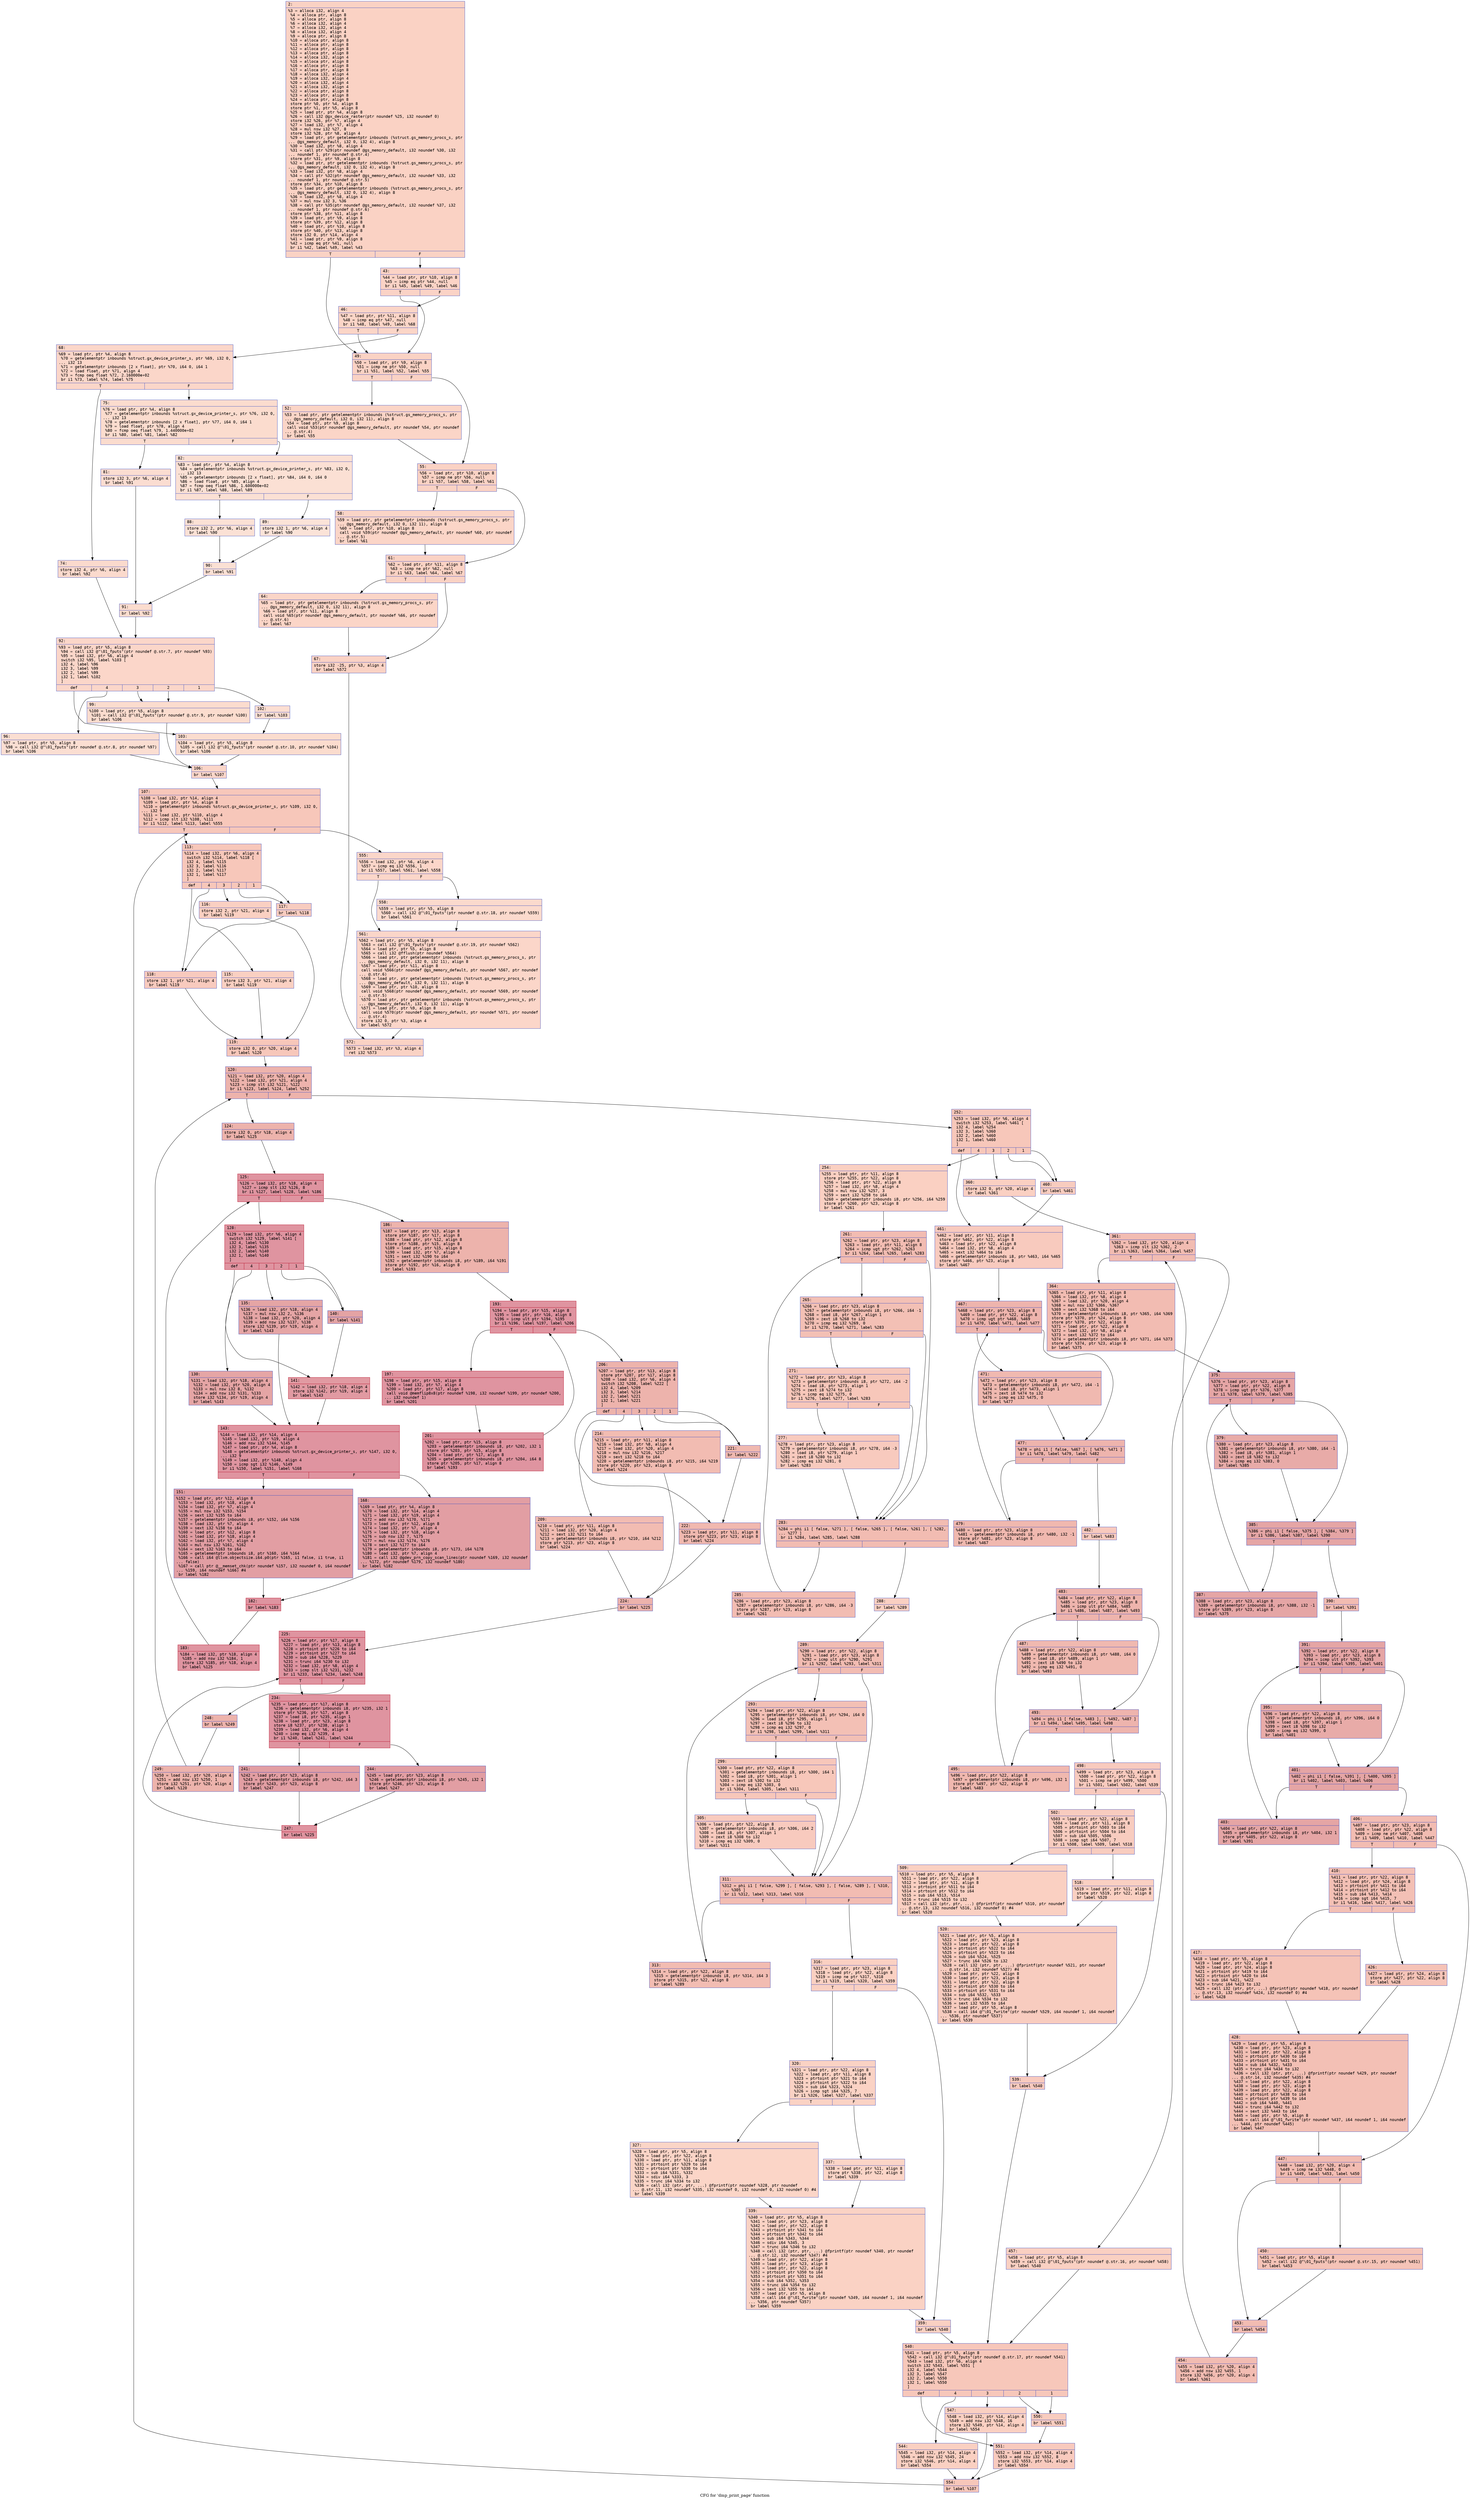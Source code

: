 digraph "CFG for 'dmp_print_page' function" {
	label="CFG for 'dmp_print_page' function";

	Node0x600001c5a080 [shape=record,color="#3d50c3ff", style=filled, fillcolor="#f4987a70" fontname="Courier",label="{2:\l|  %3 = alloca i32, align 4\l  %4 = alloca ptr, align 8\l  %5 = alloca ptr, align 8\l  %6 = alloca i32, align 4\l  %7 = alloca i32, align 4\l  %8 = alloca i32, align 4\l  %9 = alloca ptr, align 8\l  %10 = alloca ptr, align 8\l  %11 = alloca ptr, align 8\l  %12 = alloca ptr, align 8\l  %13 = alloca ptr, align 8\l  %14 = alloca i32, align 4\l  %15 = alloca ptr, align 8\l  %16 = alloca ptr, align 8\l  %17 = alloca ptr, align 8\l  %18 = alloca i32, align 4\l  %19 = alloca i32, align 4\l  %20 = alloca i32, align 4\l  %21 = alloca i32, align 4\l  %22 = alloca ptr, align 8\l  %23 = alloca ptr, align 8\l  %24 = alloca ptr, align 8\l  store ptr %0, ptr %4, align 8\l  store ptr %1, ptr %5, align 8\l  %25 = load ptr, ptr %4, align 8\l  %26 = call i32 @gx_device_raster(ptr noundef %25, i32 noundef 0)\l  store i32 %26, ptr %7, align 4\l  %27 = load i32, ptr %7, align 4\l  %28 = mul nsw i32 %27, 8\l  store i32 %28, ptr %8, align 4\l  %29 = load ptr, ptr getelementptr inbounds (%struct.gs_memory_procs_s, ptr\l... @gs_memory_default, i32 0, i32 4), align 8\l  %30 = load i32, ptr %8, align 4\l  %31 = call ptr %29(ptr noundef @gs_memory_default, i32 noundef %30, i32\l... noundef 1, ptr noundef @.str.4)\l  store ptr %31, ptr %9, align 8\l  %32 = load ptr, ptr getelementptr inbounds (%struct.gs_memory_procs_s, ptr\l... @gs_memory_default, i32 0, i32 4), align 8\l  %33 = load i32, ptr %8, align 4\l  %34 = call ptr %32(ptr noundef @gs_memory_default, i32 noundef %33, i32\l... noundef 1, ptr noundef @.str.5)\l  store ptr %34, ptr %10, align 8\l  %35 = load ptr, ptr getelementptr inbounds (%struct.gs_memory_procs_s, ptr\l... @gs_memory_default, i32 0, i32 4), align 8\l  %36 = load i32, ptr %8, align 4\l  %37 = mul nsw i32 3, %36\l  %38 = call ptr %35(ptr noundef @gs_memory_default, i32 noundef %37, i32\l... noundef 1, ptr noundef @.str.6)\l  store ptr %38, ptr %11, align 8\l  %39 = load ptr, ptr %9, align 8\l  store ptr %39, ptr %12, align 8\l  %40 = load ptr, ptr %10, align 8\l  store ptr %40, ptr %13, align 8\l  store i32 0, ptr %14, align 4\l  %41 = load ptr, ptr %9, align 8\l  %42 = icmp eq ptr %41, null\l  br i1 %42, label %49, label %43\l|{<s0>T|<s1>F}}"];
	Node0x600001c5a080:s0 -> Node0x600001c5a170[tooltip="2 -> 49\nProbability 37.50%" ];
	Node0x600001c5a080:s1 -> Node0x600001c5a0d0[tooltip="2 -> 43\nProbability 62.50%" ];
	Node0x600001c5a0d0 [shape=record,color="#3d50c3ff", style=filled, fillcolor="#f59c7d70" fontname="Courier",label="{43:\l|  %44 = load ptr, ptr %10, align 8\l  %45 = icmp eq ptr %44, null\l  br i1 %45, label %49, label %46\l|{<s0>T|<s1>F}}"];
	Node0x600001c5a0d0:s0 -> Node0x600001c5a170[tooltip="43 -> 49\nProbability 37.50%" ];
	Node0x600001c5a0d0:s1 -> Node0x600001c5a120[tooltip="43 -> 46\nProbability 62.50%" ];
	Node0x600001c5a120 [shape=record,color="#3d50c3ff", style=filled, fillcolor="#f5a08170" fontname="Courier",label="{46:\l|  %47 = load ptr, ptr %11, align 8\l  %48 = icmp eq ptr %47, null\l  br i1 %48, label %49, label %68\l|{<s0>T|<s1>F}}"];
	Node0x600001c5a120:s0 -> Node0x600001c5a170[tooltip="46 -> 49\nProbability 37.50%" ];
	Node0x600001c5a120:s1 -> Node0x600001c5a3a0[tooltip="46 -> 68\nProbability 62.50%" ];
	Node0x600001c5a170 [shape=record,color="#3d50c3ff", style=filled, fillcolor="#f4987a70" fontname="Courier",label="{49:\l|  %50 = load ptr, ptr %9, align 8\l  %51 = icmp ne ptr %50, null\l  br i1 %51, label %52, label %55\l|{<s0>T|<s1>F}}"];
	Node0x600001c5a170:s0 -> Node0x600001c5a1c0[tooltip="49 -> 52\nProbability 62.50%" ];
	Node0x600001c5a170:s1 -> Node0x600001c5a210[tooltip="49 -> 55\nProbability 37.50%" ];
	Node0x600001c5a1c0 [shape=record,color="#3d50c3ff", style=filled, fillcolor="#f5a08170" fontname="Courier",label="{52:\l|  %53 = load ptr, ptr getelementptr inbounds (%struct.gs_memory_procs_s, ptr\l... @gs_memory_default, i32 0, i32 11), align 8\l  %54 = load ptr, ptr %9, align 8\l  call void %53(ptr noundef @gs_memory_default, ptr noundef %54, ptr noundef\l... @.str.4)\l  br label %55\l}"];
	Node0x600001c5a1c0 -> Node0x600001c5a210[tooltip="52 -> 55\nProbability 100.00%" ];
	Node0x600001c5a210 [shape=record,color="#3d50c3ff", style=filled, fillcolor="#f4987a70" fontname="Courier",label="{55:\l|  %56 = load ptr, ptr %10, align 8\l  %57 = icmp ne ptr %56, null\l  br i1 %57, label %58, label %61\l|{<s0>T|<s1>F}}"];
	Node0x600001c5a210:s0 -> Node0x600001c5a260[tooltip="55 -> 58\nProbability 62.50%" ];
	Node0x600001c5a210:s1 -> Node0x600001c5a2b0[tooltip="55 -> 61\nProbability 37.50%" ];
	Node0x600001c5a260 [shape=record,color="#3d50c3ff", style=filled, fillcolor="#f5a08170" fontname="Courier",label="{58:\l|  %59 = load ptr, ptr getelementptr inbounds (%struct.gs_memory_procs_s, ptr\l... @gs_memory_default, i32 0, i32 11), align 8\l  %60 = load ptr, ptr %10, align 8\l  call void %59(ptr noundef @gs_memory_default, ptr noundef %60, ptr noundef\l... @.str.5)\l  br label %61\l}"];
	Node0x600001c5a260 -> Node0x600001c5a2b0[tooltip="58 -> 61\nProbability 100.00%" ];
	Node0x600001c5a2b0 [shape=record,color="#3d50c3ff", style=filled, fillcolor="#f4987a70" fontname="Courier",label="{61:\l|  %62 = load ptr, ptr %11, align 8\l  %63 = icmp ne ptr %62, null\l  br i1 %63, label %64, label %67\l|{<s0>T|<s1>F}}"];
	Node0x600001c5a2b0:s0 -> Node0x600001c5a300[tooltip="61 -> 64\nProbability 62.50%" ];
	Node0x600001c5a2b0:s1 -> Node0x600001c5a350[tooltip="61 -> 67\nProbability 37.50%" ];
	Node0x600001c5a300 [shape=record,color="#3d50c3ff", style=filled, fillcolor="#f5a08170" fontname="Courier",label="{64:\l|  %65 = load ptr, ptr getelementptr inbounds (%struct.gs_memory_procs_s, ptr\l... @gs_memory_default, i32 0, i32 11), align 8\l  %66 = load ptr, ptr %11, align 8\l  call void %65(ptr noundef @gs_memory_default, ptr noundef %66, ptr noundef\l... @.str.6)\l  br label %67\l}"];
	Node0x600001c5a300 -> Node0x600001c5a350[tooltip="64 -> 67\nProbability 100.00%" ];
	Node0x600001c5a350 [shape=record,color="#3d50c3ff", style=filled, fillcolor="#f4987a70" fontname="Courier",label="{67:\l|  store i32 -25, ptr %3, align 4\l  br label %572\l}"];
	Node0x600001c5a350 -> Node0x600001c5c9b0[tooltip="67 -> 572\nProbability 100.00%" ];
	Node0x600001c5a3a0 [shape=record,color="#3d50c3ff", style=filled, fillcolor="#f6a38570" fontname="Courier",label="{68:\l|  %69 = load ptr, ptr %4, align 8\l  %70 = getelementptr inbounds %struct.gx_device_printer_s, ptr %69, i32 0,\l... i32 13\l  %71 = getelementptr inbounds [2 x float], ptr %70, i64 0, i64 1\l  %72 = load float, ptr %71, align 4\l  %73 = fcmp oeq float %72, 2.160000e+02\l  br i1 %73, label %74, label %75\l|{<s0>T|<s1>F}}"];
	Node0x600001c5a3a0:s0 -> Node0x600001c5a3f0[tooltip="68 -> 74\nProbability 62.50%" ];
	Node0x600001c5a3a0:s1 -> Node0x600001c5a440[tooltip="68 -> 75\nProbability 37.50%" ];
	Node0x600001c5a3f0 [shape=record,color="#3d50c3ff", style=filled, fillcolor="#f7ac8e70" fontname="Courier",label="{74:\l|  store i32 4, ptr %6, align 4\l  br label %92\l}"];
	Node0x600001c5a3f0 -> Node0x600001c5a670[tooltip="74 -> 92\nProbability 100.00%" ];
	Node0x600001c5a440 [shape=record,color="#3d50c3ff", style=filled, fillcolor="#f7af9170" fontname="Courier",label="{75:\l|  %76 = load ptr, ptr %4, align 8\l  %77 = getelementptr inbounds %struct.gx_device_printer_s, ptr %76, i32 0,\l... i32 13\l  %78 = getelementptr inbounds [2 x float], ptr %77, i64 0, i64 1\l  %79 = load float, ptr %78, align 4\l  %80 = fcmp oeq float %79, 1.440000e+02\l  br i1 %80, label %81, label %82\l|{<s0>T|<s1>F}}"];
	Node0x600001c5a440:s0 -> Node0x600001c5a490[tooltip="75 -> 81\nProbability 62.50%" ];
	Node0x600001c5a440:s1 -> Node0x600001c5a4e0[tooltip="75 -> 82\nProbability 37.50%" ];
	Node0x600001c5a490 [shape=record,color="#3d50c3ff", style=filled, fillcolor="#f7b39670" fontname="Courier",label="{81:\l|  store i32 3, ptr %6, align 4\l  br label %91\l}"];
	Node0x600001c5a490 -> Node0x600001c5a620[tooltip="81 -> 91\nProbability 100.00%" ];
	Node0x600001c5a4e0 [shape=record,color="#3d50c3ff", style=filled, fillcolor="#f7b99e70" fontname="Courier",label="{82:\l|  %83 = load ptr, ptr %4, align 8\l  %84 = getelementptr inbounds %struct.gx_device_printer_s, ptr %83, i32 0,\l... i32 13\l  %85 = getelementptr inbounds [2 x float], ptr %84, i64 0, i64 0\l  %86 = load float, ptr %85, align 4\l  %87 = fcmp oeq float %86, 1.600000e+02\l  br i1 %87, label %88, label %89\l|{<s0>T|<s1>F}}"];
	Node0x600001c5a4e0:s0 -> Node0x600001c5a530[tooltip="82 -> 88\nProbability 62.50%" ];
	Node0x600001c5a4e0:s1 -> Node0x600001c5a580[tooltip="82 -> 89\nProbability 37.50%" ];
	Node0x600001c5a530 [shape=record,color="#3d50c3ff", style=filled, fillcolor="#f7bca170" fontname="Courier",label="{88:\l|  store i32 2, ptr %6, align 4\l  br label %90\l}"];
	Node0x600001c5a530 -> Node0x600001c5a5d0[tooltip="88 -> 90\nProbability 100.00%" ];
	Node0x600001c5a580 [shape=record,color="#3d50c3ff", style=filled, fillcolor="#f6bfa670" fontname="Courier",label="{89:\l|  store i32 1, ptr %6, align 4\l  br label %90\l}"];
	Node0x600001c5a580 -> Node0x600001c5a5d0[tooltip="89 -> 90\nProbability 100.00%" ];
	Node0x600001c5a5d0 [shape=record,color="#3d50c3ff", style=filled, fillcolor="#f7b99e70" fontname="Courier",label="{90:\l|  br label %91\l}"];
	Node0x600001c5a5d0 -> Node0x600001c5a620[tooltip="90 -> 91\nProbability 100.00%" ];
	Node0x600001c5a620 [shape=record,color="#3d50c3ff", style=filled, fillcolor="#f7af9170" fontname="Courier",label="{91:\l|  br label %92\l}"];
	Node0x600001c5a620 -> Node0x600001c5a670[tooltip="91 -> 92\nProbability 100.00%" ];
	Node0x600001c5a670 [shape=record,color="#3d50c3ff", style=filled, fillcolor="#f6a38570" fontname="Courier",label="{92:\l|  %93 = load ptr, ptr %5, align 8\l  %94 = call i32 @\"\\01_fputs\"(ptr noundef @.str.7, ptr noundef %93)\l  %95 = load i32, ptr %6, align 4\l  switch i32 %95, label %103 [\l    i32 4, label %96\l    i32 3, label %99\l    i32 2, label %99\l    i32 1, label %102\l  ]\l|{<s0>def|<s1>4|<s2>3|<s3>2|<s4>1}}"];
	Node0x600001c5a670:s0 -> Node0x600001c5a7b0[tooltip="92 -> 103\nProbability 20.00%" ];
	Node0x600001c5a670:s1 -> Node0x600001c5a6c0[tooltip="92 -> 96\nProbability 20.00%" ];
	Node0x600001c5a670:s2 -> Node0x600001c5a710[tooltip="92 -> 99\nProbability 40.00%" ];
	Node0x600001c5a670:s3 -> Node0x600001c5a710[tooltip="92 -> 99\nProbability 40.00%" ];
	Node0x600001c5a670:s4 -> Node0x600001c5a760[tooltip="92 -> 102\nProbability 20.00%" ];
	Node0x600001c5a6c0 [shape=record,color="#3d50c3ff", style=filled, fillcolor="#f7b59970" fontname="Courier",label="{96:\l|  %97 = load ptr, ptr %5, align 8\l  %98 = call i32 @\"\\01_fputs\"(ptr noundef @.str.8, ptr noundef %97)\l  br label %106\l}"];
	Node0x600001c5a6c0 -> Node0x600001c5a800[tooltip="96 -> 106\nProbability 100.00%" ];
	Node0x600001c5a710 [shape=record,color="#3d50c3ff", style=filled, fillcolor="#f7af9170" fontname="Courier",label="{99:\l|  %100 = load ptr, ptr %5, align 8\l  %101 = call i32 @\"\\01_fputs\"(ptr noundef @.str.9, ptr noundef %100)\l  br label %106\l}"];
	Node0x600001c5a710 -> Node0x600001c5a800[tooltip="99 -> 106\nProbability 100.00%" ];
	Node0x600001c5a760 [shape=record,color="#3d50c3ff", style=filled, fillcolor="#f7b59970" fontname="Courier",label="{102:\l|  br label %103\l}"];
	Node0x600001c5a760 -> Node0x600001c5a7b0[tooltip="102 -> 103\nProbability 100.00%" ];
	Node0x600001c5a7b0 [shape=record,color="#3d50c3ff", style=filled, fillcolor="#f7af9170" fontname="Courier",label="{103:\l|  %104 = load ptr, ptr %5, align 8\l  %105 = call i32 @\"\\01_fputs\"(ptr noundef @.str.10, ptr noundef %104)\l  br label %106\l}"];
	Node0x600001c5a7b0 -> Node0x600001c5a800[tooltip="103 -> 106\nProbability 100.00%" ];
	Node0x600001c5a800 [shape=record,color="#3d50c3ff", style=filled, fillcolor="#f6a38570" fontname="Courier",label="{106:\l|  br label %107\l}"];
	Node0x600001c5a800 -> Node0x600001c5a850[tooltip="106 -> 107\nProbability 100.00%" ];
	Node0x600001c5a850 [shape=record,color="#3d50c3ff", style=filled, fillcolor="#ec7f6370" fontname="Courier",label="{107:\l|  %108 = load i32, ptr %14, align 4\l  %109 = load ptr, ptr %4, align 8\l  %110 = getelementptr inbounds %struct.gx_device_printer_s, ptr %109, i32 0,\l... i32 9\l  %111 = load i32, ptr %110, align 4\l  %112 = icmp slt i32 %108, %111\l  br i1 %112, label %113, label %555\l|{<s0>T|<s1>F}}"];
	Node0x600001c5a850:s0 -> Node0x600001c5a8a0[tooltip="107 -> 113\nProbability 96.88%" ];
	Node0x600001c5a850:s1 -> Node0x600001c5c8c0[tooltip="107 -> 555\nProbability 3.12%" ];
	Node0x600001c5a8a0 [shape=record,color="#3d50c3ff", style=filled, fillcolor="#ec7f6370" fontname="Courier",label="{113:\l|  %114 = load i32, ptr %6, align 4\l  switch i32 %114, label %118 [\l    i32 4, label %115\l    i32 3, label %116\l    i32 2, label %117\l    i32 1, label %117\l  ]\l|{<s0>def|<s1>4|<s2>3|<s3>2|<s4>1}}"];
	Node0x600001c5a8a0:s0 -> Node0x600001c5a9e0[tooltip="113 -> 118\nProbability 20.00%" ];
	Node0x600001c5a8a0:s1 -> Node0x600001c5a8f0[tooltip="113 -> 115\nProbability 20.00%" ];
	Node0x600001c5a8a0:s2 -> Node0x600001c5a940[tooltip="113 -> 116\nProbability 20.00%" ];
	Node0x600001c5a8a0:s3 -> Node0x600001c5a990[tooltip="113 -> 117\nProbability 40.00%" ];
	Node0x600001c5a8a0:s4 -> Node0x600001c5a990[tooltip="113 -> 117\nProbability 40.00%" ];
	Node0x600001c5a8f0 [shape=record,color="#3d50c3ff", style=filled, fillcolor="#f3947570" fontname="Courier",label="{115:\l|  store i32 3, ptr %21, align 4\l  br label %119\l}"];
	Node0x600001c5a8f0 -> Node0x600001c5aa30[tooltip="115 -> 119\nProbability 100.00%" ];
	Node0x600001c5a940 [shape=record,color="#3d50c3ff", style=filled, fillcolor="#f3947570" fontname="Courier",label="{116:\l|  store i32 2, ptr %21, align 4\l  br label %119\l}"];
	Node0x600001c5a940 -> Node0x600001c5aa30[tooltip="116 -> 119\nProbability 100.00%" ];
	Node0x600001c5a990 [shape=record,color="#3d50c3ff", style=filled, fillcolor="#f08b6e70" fontname="Courier",label="{117:\l|  br label %118\l}"];
	Node0x600001c5a990 -> Node0x600001c5a9e0[tooltip="117 -> 118\nProbability 100.00%" ];
	Node0x600001c5a9e0 [shape=record,color="#3d50c3ff", style=filled, fillcolor="#ef886b70" fontname="Courier",label="{118:\l|  store i32 1, ptr %21, align 4\l  br label %119\l}"];
	Node0x600001c5a9e0 -> Node0x600001c5aa30[tooltip="118 -> 119\nProbability 100.00%" ];
	Node0x600001c5aa30 [shape=record,color="#3d50c3ff", style=filled, fillcolor="#ec7f6370" fontname="Courier",label="{119:\l|  store i32 0, ptr %20, align 4\l  br label %120\l}"];
	Node0x600001c5aa30 -> Node0x600001c5aa80[tooltip="119 -> 120\nProbability 100.00%" ];
	Node0x600001c5aa80 [shape=record,color="#3d50c3ff", style=filled, fillcolor="#d6524470" fontname="Courier",label="{120:\l|  %121 = load i32, ptr %20, align 4\l  %122 = load i32, ptr %21, align 4\l  %123 = icmp slt i32 %121, %122\l  br i1 %123, label %124, label %252\l|{<s0>T|<s1>F}}"];
	Node0x600001c5aa80:s0 -> Node0x600001c5aad0[tooltip="120 -> 124\nProbability 96.88%" ];
	Node0x600001c5aa80:s1 -> Node0x600001c5b3e0[tooltip="120 -> 252\nProbability 3.12%" ];
	Node0x600001c5aad0 [shape=record,color="#3d50c3ff", style=filled, fillcolor="#d6524470" fontname="Courier",label="{124:\l|  store i32 0, ptr %18, align 4\l  br label %125\l}"];
	Node0x600001c5aad0 -> Node0x600001c5ab20[tooltip="124 -> 125\nProbability 100.00%" ];
	Node0x600001c5ab20 [shape=record,color="#b70d28ff", style=filled, fillcolor="#b70d2870" fontname="Courier",label="{125:\l|  %126 = load i32, ptr %18, align 4\l  %127 = icmp slt i32 %126, 8\l  br i1 %127, label %128, label %186\l|{<s0>T|<s1>F}}"];
	Node0x600001c5ab20:s0 -> Node0x600001c5ab70[tooltip="125 -> 128\nProbability 96.88%" ];
	Node0x600001c5ab20:s1 -> Node0x600001c5ae90[tooltip="125 -> 186\nProbability 3.12%" ];
	Node0x600001c5ab70 [shape=record,color="#b70d28ff", style=filled, fillcolor="#b70d2870" fontname="Courier",label="{128:\l|  %129 = load i32, ptr %6, align 4\l  switch i32 %129, label %141 [\l    i32 4, label %130\l    i32 3, label %135\l    i32 2, label %140\l    i32 1, label %140\l  ]\l|{<s0>def|<s1>4|<s2>3|<s3>2|<s4>1}}"];
	Node0x600001c5ab70:s0 -> Node0x600001c5acb0[tooltip="128 -> 141\nProbability 20.00%" ];
	Node0x600001c5ab70:s1 -> Node0x600001c5abc0[tooltip="128 -> 130\nProbability 20.00%" ];
	Node0x600001c5ab70:s2 -> Node0x600001c5ac10[tooltip="128 -> 135\nProbability 20.00%" ];
	Node0x600001c5ab70:s3 -> Node0x600001c5ac60[tooltip="128 -> 140\nProbability 40.00%" ];
	Node0x600001c5ab70:s4 -> Node0x600001c5ac60[tooltip="128 -> 140\nProbability 40.00%" ];
	Node0x600001c5abc0 [shape=record,color="#3d50c3ff", style=filled, fillcolor="#c5333470" fontname="Courier",label="{130:\l|  %131 = load i32, ptr %18, align 4\l  %132 = load i32, ptr %20, align 4\l  %133 = mul nsw i32 8, %132\l  %134 = add nsw i32 %131, %133\l  store i32 %134, ptr %19, align 4\l  br label %143\l}"];
	Node0x600001c5abc0 -> Node0x600001c5ad00[tooltip="130 -> 143\nProbability 100.00%" ];
	Node0x600001c5ac10 [shape=record,color="#3d50c3ff", style=filled, fillcolor="#c5333470" fontname="Courier",label="{135:\l|  %136 = load i32, ptr %18, align 4\l  %137 = mul nsw i32 2, %136\l  %138 = load i32, ptr %20, align 4\l  %139 = add nsw i32 %137, %138\l  store i32 %139, ptr %19, align 4\l  br label %143\l}"];
	Node0x600001c5ac10 -> Node0x600001c5ad00[tooltip="135 -> 143\nProbability 100.00%" ];
	Node0x600001c5ac60 [shape=record,color="#3d50c3ff", style=filled, fillcolor="#c32e3170" fontname="Courier",label="{140:\l|  br label %141\l}"];
	Node0x600001c5ac60 -> Node0x600001c5acb0[tooltip="140 -> 141\nProbability 100.00%" ];
	Node0x600001c5acb0 [shape=record,color="#b70d28ff", style=filled, fillcolor="#bb1b2c70" fontname="Courier",label="{141:\l|  %142 = load i32, ptr %18, align 4\l  store i32 %142, ptr %19, align 4\l  br label %143\l}"];
	Node0x600001c5acb0 -> Node0x600001c5ad00[tooltip="141 -> 143\nProbability 100.00%" ];
	Node0x600001c5ad00 [shape=record,color="#b70d28ff", style=filled, fillcolor="#b70d2870" fontname="Courier",label="{143:\l|  %144 = load i32, ptr %14, align 4\l  %145 = load i32, ptr %19, align 4\l  %146 = add nsw i32 %144, %145\l  %147 = load ptr, ptr %4, align 8\l  %148 = getelementptr inbounds %struct.gx_device_printer_s, ptr %147, i32 0,\l... i32 9\l  %149 = load i32, ptr %148, align 4\l  %150 = icmp sgt i32 %146, %149\l  br i1 %150, label %151, label %168\l|{<s0>T|<s1>F}}"];
	Node0x600001c5ad00:s0 -> Node0x600001c5ad50[tooltip="143 -> 151\nProbability 50.00%" ];
	Node0x600001c5ad00:s1 -> Node0x600001c5ada0[tooltip="143 -> 168\nProbability 50.00%" ];
	Node0x600001c5ad50 [shape=record,color="#3d50c3ff", style=filled, fillcolor="#be242e70" fontname="Courier",label="{151:\l|  %152 = load ptr, ptr %12, align 8\l  %153 = load i32, ptr %18, align 4\l  %154 = load i32, ptr %7, align 4\l  %155 = mul nsw i32 %153, %154\l  %156 = sext i32 %155 to i64\l  %157 = getelementptr inbounds i8, ptr %152, i64 %156\l  %158 = load i32, ptr %7, align 4\l  %159 = sext i32 %158 to i64\l  %160 = load ptr, ptr %12, align 8\l  %161 = load i32, ptr %18, align 4\l  %162 = load i32, ptr %7, align 4\l  %163 = mul nsw i32 %161, %162\l  %164 = sext i32 %163 to i64\l  %165 = getelementptr inbounds i8, ptr %160, i64 %164\l  %166 = call i64 @llvm.objectsize.i64.p0(ptr %165, i1 false, i1 true, i1\l... false)\l  %167 = call ptr @__memset_chk(ptr noundef %157, i32 noundef 0, i64 noundef\l... %159, i64 noundef %166) #4\l  br label %182\l}"];
	Node0x600001c5ad50 -> Node0x600001c5adf0[tooltip="151 -> 182\nProbability 100.00%" ];
	Node0x600001c5ada0 [shape=record,color="#3d50c3ff", style=filled, fillcolor="#be242e70" fontname="Courier",label="{168:\l|  %169 = load ptr, ptr %4, align 8\l  %170 = load i32, ptr %14, align 4\l  %171 = load i32, ptr %19, align 4\l  %172 = add nsw i32 %170, %171\l  %173 = load ptr, ptr %12, align 8\l  %174 = load i32, ptr %7, align 4\l  %175 = load i32, ptr %18, align 4\l  %176 = sub nsw i32 7, %175\l  %177 = mul nsw i32 %174, %176\l  %178 = sext i32 %177 to i64\l  %179 = getelementptr inbounds i8, ptr %173, i64 %178\l  %180 = load i32, ptr %7, align 4\l  %181 = call i32 @gdev_prn_copy_scan_lines(ptr noundef %169, i32 noundef\l... %172, ptr noundef %179, i32 noundef %180)\l  br label %182\l}"];
	Node0x600001c5ada0 -> Node0x600001c5adf0[tooltip="168 -> 182\nProbability 100.00%" ];
	Node0x600001c5adf0 [shape=record,color="#b70d28ff", style=filled, fillcolor="#b70d2870" fontname="Courier",label="{182:\l|  br label %183\l}"];
	Node0x600001c5adf0 -> Node0x600001c5ae40[tooltip="182 -> 183\nProbability 100.00%" ];
	Node0x600001c5ae40 [shape=record,color="#b70d28ff", style=filled, fillcolor="#b70d2870" fontname="Courier",label="{183:\l|  %184 = load i32, ptr %18, align 4\l  %185 = add nsw i32 %184, 1\l  store i32 %185, ptr %18, align 4\l  br label %125\l}"];
	Node0x600001c5ae40 -> Node0x600001c5ab20[tooltip="183 -> 125\nProbability 100.00%" ];
	Node0x600001c5ae90 [shape=record,color="#3d50c3ff", style=filled, fillcolor="#d6524470" fontname="Courier",label="{186:\l|  %187 = load ptr, ptr %13, align 8\l  store ptr %187, ptr %17, align 8\l  %188 = load ptr, ptr %12, align 8\l  store ptr %188, ptr %15, align 8\l  %189 = load ptr, ptr %15, align 8\l  %190 = load i32, ptr %7, align 4\l  %191 = sext i32 %190 to i64\l  %192 = getelementptr inbounds i8, ptr %189, i64 %191\l  store ptr %192, ptr %16, align 8\l  br label %193\l}"];
	Node0x600001c5ae90 -> Node0x600001c5aee0[tooltip="186 -> 193\nProbability 100.00%" ];
	Node0x600001c5aee0 [shape=record,color="#b70d28ff", style=filled, fillcolor="#b70d2870" fontname="Courier",label="{193:\l|  %194 = load ptr, ptr %15, align 8\l  %195 = load ptr, ptr %16, align 8\l  %196 = icmp ult ptr %194, %195\l  br i1 %196, label %197, label %206\l|{<s0>T|<s1>F}}"];
	Node0x600001c5aee0:s0 -> Node0x600001c5af30[tooltip="193 -> 197\nProbability 96.88%" ];
	Node0x600001c5aee0:s1 -> Node0x600001c5afd0[tooltip="193 -> 206\nProbability 3.12%" ];
	Node0x600001c5af30 [shape=record,color="#b70d28ff", style=filled, fillcolor="#b70d2870" fontname="Courier",label="{197:\l|  %198 = load ptr, ptr %15, align 8\l  %199 = load i32, ptr %7, align 4\l  %200 = load ptr, ptr %17, align 8\l  call void @memflip8x8(ptr noundef %198, i32 noundef %199, ptr noundef %200,\l... i32 noundef 1)\l  br label %201\l}"];
	Node0x600001c5af30 -> Node0x600001c5af80[tooltip="197 -> 201\nProbability 100.00%" ];
	Node0x600001c5af80 [shape=record,color="#b70d28ff", style=filled, fillcolor="#b70d2870" fontname="Courier",label="{201:\l|  %202 = load ptr, ptr %15, align 8\l  %203 = getelementptr inbounds i8, ptr %202, i32 1\l  store ptr %203, ptr %15, align 8\l  %204 = load ptr, ptr %17, align 8\l  %205 = getelementptr inbounds i8, ptr %204, i64 8\l  store ptr %205, ptr %17, align 8\l  br label %193\l}"];
	Node0x600001c5af80 -> Node0x600001c5aee0[tooltip="201 -> 193\nProbability 100.00%" ];
	Node0x600001c5afd0 [shape=record,color="#3d50c3ff", style=filled, fillcolor="#d6524470" fontname="Courier",label="{206:\l|  %207 = load ptr, ptr %13, align 8\l  store ptr %207, ptr %17, align 8\l  %208 = load i32, ptr %6, align 4\l  switch i32 %208, label %222 [\l    i32 4, label %209\l    i32 3, label %214\l    i32 2, label %221\l    i32 1, label %221\l  ]\l|{<s0>def|<s1>4|<s2>3|<s3>2|<s4>1}}"];
	Node0x600001c5afd0:s0 -> Node0x600001c5b110[tooltip="206 -> 222\nProbability 20.00%" ];
	Node0x600001c5afd0:s1 -> Node0x600001c5b020[tooltip="206 -> 209\nProbability 20.00%" ];
	Node0x600001c5afd0:s2 -> Node0x600001c5b070[tooltip="206 -> 214\nProbability 20.00%" ];
	Node0x600001c5afd0:s3 -> Node0x600001c5b0c0[tooltip="206 -> 221\nProbability 40.00%" ];
	Node0x600001c5afd0:s4 -> Node0x600001c5b0c0[tooltip="206 -> 221\nProbability 40.00%" ];
	Node0x600001c5b020 [shape=record,color="#3d50c3ff", style=filled, fillcolor="#e1675170" fontname="Courier",label="{209:\l|  %210 = load ptr, ptr %11, align 8\l  %211 = load i32, ptr %20, align 4\l  %212 = sext i32 %211 to i64\l  %213 = getelementptr inbounds i8, ptr %210, i64 %212\l  store ptr %213, ptr %23, align 8\l  br label %224\l}"];
	Node0x600001c5b020 -> Node0x600001c5b160[tooltip="209 -> 224\nProbability 100.00%" ];
	Node0x600001c5b070 [shape=record,color="#3d50c3ff", style=filled, fillcolor="#e1675170" fontname="Courier",label="{214:\l|  %215 = load ptr, ptr %11, align 8\l  %216 = load i32, ptr %8, align 4\l  %217 = load i32, ptr %20, align 4\l  %218 = mul nsw i32 %216, %217\l  %219 = sext i32 %218 to i64\l  %220 = getelementptr inbounds i8, ptr %215, i64 %219\l  store ptr %220, ptr %23, align 8\l  br label %224\l}"];
	Node0x600001c5b070 -> Node0x600001c5b160[tooltip="214 -> 224\nProbability 100.00%" ];
	Node0x600001c5b0c0 [shape=record,color="#3d50c3ff", style=filled, fillcolor="#de614d70" fontname="Courier",label="{221:\l|  br label %222\l}"];
	Node0x600001c5b0c0 -> Node0x600001c5b110[tooltip="221 -> 222\nProbability 100.00%" ];
	Node0x600001c5b110 [shape=record,color="#3d50c3ff", style=filled, fillcolor="#dc5d4a70" fontname="Courier",label="{222:\l|  %223 = load ptr, ptr %11, align 8\l  store ptr %223, ptr %23, align 8\l  br label %224\l}"];
	Node0x600001c5b110 -> Node0x600001c5b160[tooltip="222 -> 224\nProbability 100.00%" ];
	Node0x600001c5b160 [shape=record,color="#3d50c3ff", style=filled, fillcolor="#d6524470" fontname="Courier",label="{224:\l|  br label %225\l}"];
	Node0x600001c5b160 -> Node0x600001c5b1b0[tooltip="224 -> 225\nProbability 100.00%" ];
	Node0x600001c5b1b0 [shape=record,color="#b70d28ff", style=filled, fillcolor="#b70d2870" fontname="Courier",label="{225:\l|  %226 = load ptr, ptr %17, align 8\l  %227 = load ptr, ptr %13, align 8\l  %228 = ptrtoint ptr %226 to i64\l  %229 = ptrtoint ptr %227 to i64\l  %230 = sub i64 %228, %229\l  %231 = trunc i64 %230 to i32\l  %232 = load i32, ptr %8, align 4\l  %233 = icmp slt i32 %231, %232\l  br i1 %233, label %234, label %248\l|{<s0>T|<s1>F}}"];
	Node0x600001c5b1b0:s0 -> Node0x600001c5b200[tooltip="225 -> 234\nProbability 96.88%" ];
	Node0x600001c5b1b0:s1 -> Node0x600001c5b340[tooltip="225 -> 248\nProbability 3.12%" ];
	Node0x600001c5b200 [shape=record,color="#b70d28ff", style=filled, fillcolor="#b70d2870" fontname="Courier",label="{234:\l|  %235 = load ptr, ptr %17, align 8\l  %236 = getelementptr inbounds i8, ptr %235, i32 1\l  store ptr %236, ptr %17, align 8\l  %237 = load i8, ptr %235, align 1\l  %238 = load ptr, ptr %23, align 8\l  store i8 %237, ptr %238, align 1\l  %239 = load i32, ptr %6, align 4\l  %240 = icmp eq i32 %239, 4\l  br i1 %240, label %241, label %244\l|{<s0>T|<s1>F}}"];
	Node0x600001c5b200:s0 -> Node0x600001c5b250[tooltip="234 -> 241\nProbability 50.00%" ];
	Node0x600001c5b200:s1 -> Node0x600001c5b2a0[tooltip="234 -> 244\nProbability 50.00%" ];
	Node0x600001c5b250 [shape=record,color="#3d50c3ff", style=filled, fillcolor="#be242e70" fontname="Courier",label="{241:\l|  %242 = load ptr, ptr %23, align 8\l  %243 = getelementptr inbounds i8, ptr %242, i64 3\l  store ptr %243, ptr %23, align 8\l  br label %247\l}"];
	Node0x600001c5b250 -> Node0x600001c5b2f0[tooltip="241 -> 247\nProbability 100.00%" ];
	Node0x600001c5b2a0 [shape=record,color="#3d50c3ff", style=filled, fillcolor="#be242e70" fontname="Courier",label="{244:\l|  %245 = load ptr, ptr %23, align 8\l  %246 = getelementptr inbounds i8, ptr %245, i32 1\l  store ptr %246, ptr %23, align 8\l  br label %247\l}"];
	Node0x600001c5b2a0 -> Node0x600001c5b2f0[tooltip="244 -> 247\nProbability 100.00%" ];
	Node0x600001c5b2f0 [shape=record,color="#b70d28ff", style=filled, fillcolor="#b70d2870" fontname="Courier",label="{247:\l|  br label %225\l}"];
	Node0x600001c5b2f0 -> Node0x600001c5b1b0[tooltip="247 -> 225\nProbability 100.00%" ];
	Node0x600001c5b340 [shape=record,color="#3d50c3ff", style=filled, fillcolor="#d6524470" fontname="Courier",label="{248:\l|  br label %249\l}"];
	Node0x600001c5b340 -> Node0x600001c5b390[tooltip="248 -> 249\nProbability 100.00%" ];
	Node0x600001c5b390 [shape=record,color="#3d50c3ff", style=filled, fillcolor="#d6524470" fontname="Courier",label="{249:\l|  %250 = load i32, ptr %20, align 4\l  %251 = add nsw i32 %250, 1\l  store i32 %251, ptr %20, align 4\l  br label %120\l}"];
	Node0x600001c5b390 -> Node0x600001c5aa80[tooltip="249 -> 120\nProbability 100.00%" ];
	Node0x600001c5b3e0 [shape=record,color="#3d50c3ff", style=filled, fillcolor="#ec7f6370" fontname="Courier",label="{252:\l|  %253 = load i32, ptr %6, align 4\l  switch i32 %253, label %461 [\l    i32 4, label %254\l    i32 3, label %360\l    i32 2, label %460\l    i32 1, label %460\l  ]\l|{<s0>def|<s1>4|<s2>3|<s3>2|<s4>1}}"];
	Node0x600001c5b3e0:s0 -> Node0x600001c5c1e0[tooltip="252 -> 461\nProbability 20.00%" ];
	Node0x600001c5b3e0:s1 -> Node0x600001c5b430[tooltip="252 -> 254\nProbability 20.00%" ];
	Node0x600001c5b3e0:s2 -> Node0x600001c5ba70[tooltip="252 -> 360\nProbability 20.00%" ];
	Node0x600001c5b3e0:s3 -> Node0x600001c5c190[tooltip="252 -> 460\nProbability 40.00%" ];
	Node0x600001c5b3e0:s4 -> Node0x600001c5c190[tooltip="252 -> 460\nProbability 40.00%" ];
	Node0x600001c5b430 [shape=record,color="#3d50c3ff", style=filled, fillcolor="#f3947570" fontname="Courier",label="{254:\l|  %255 = load ptr, ptr %11, align 8\l  store ptr %255, ptr %22, align 8\l  %256 = load ptr, ptr %22, align 8\l  %257 = load i32, ptr %8, align 4\l  %258 = mul nsw i32 %257, 3\l  %259 = sext i32 %258 to i64\l  %260 = getelementptr inbounds i8, ptr %256, i64 %259\l  store ptr %260, ptr %23, align 8\l  br label %261\l}"];
	Node0x600001c5b430 -> Node0x600001c5b480[tooltip="254 -> 261\nProbability 100.00%" ];
	Node0x600001c5b480 [shape=record,color="#3d50c3ff", style=filled, fillcolor="#e1675170" fontname="Courier",label="{261:\l|  %262 = load ptr, ptr %23, align 8\l  %263 = load ptr, ptr %11, align 8\l  %264 = icmp ugt ptr %262, %263\l  br i1 %264, label %265, label %283\l|{<s0>T|<s1>F}}"];
	Node0x600001c5b480:s0 -> Node0x600001c5b4d0[tooltip="261 -> 265\nProbability 50.00%" ];
	Node0x600001c5b480:s1 -> Node0x600001c5b5c0[tooltip="261 -> 283\nProbability 50.00%" ];
	Node0x600001c5b4d0 [shape=record,color="#3d50c3ff", style=filled, fillcolor="#e5705870" fontname="Courier",label="{265:\l|  %266 = load ptr, ptr %23, align 8\l  %267 = getelementptr inbounds i8, ptr %266, i64 -1\l  %268 = load i8, ptr %267, align 1\l  %269 = zext i8 %268 to i32\l  %270 = icmp eq i32 %269, 0\l  br i1 %270, label %271, label %283\l|{<s0>T|<s1>F}}"];
	Node0x600001c5b4d0:s0 -> Node0x600001c5b520[tooltip="265 -> 271\nProbability 37.50%" ];
	Node0x600001c5b4d0:s1 -> Node0x600001c5b5c0[tooltip="265 -> 283\nProbability 62.50%" ];
	Node0x600001c5b520 [shape=record,color="#3d50c3ff", style=filled, fillcolor="#ec7f6370" fontname="Courier",label="{271:\l|  %272 = load ptr, ptr %23, align 8\l  %273 = getelementptr inbounds i8, ptr %272, i64 -2\l  %274 = load i8, ptr %273, align 1\l  %275 = zext i8 %274 to i32\l  %276 = icmp eq i32 %275, 0\l  br i1 %276, label %277, label %283\l|{<s0>T|<s1>F}}"];
	Node0x600001c5b520:s0 -> Node0x600001c5b570[tooltip="271 -> 277\nProbability 37.50%" ];
	Node0x600001c5b520:s1 -> Node0x600001c5b5c0[tooltip="271 -> 283\nProbability 62.50%" ];
	Node0x600001c5b570 [shape=record,color="#3d50c3ff", style=filled, fillcolor="#ef886b70" fontname="Courier",label="{277:\l|  %278 = load ptr, ptr %23, align 8\l  %279 = getelementptr inbounds i8, ptr %278, i64 -3\l  %280 = load i8, ptr %279, align 1\l  %281 = zext i8 %280 to i32\l  %282 = icmp eq i32 %281, 0\l  br label %283\l}"];
	Node0x600001c5b570 -> Node0x600001c5b5c0[tooltip="277 -> 283\nProbability 100.00%" ];
	Node0x600001c5b5c0 [shape=record,color="#3d50c3ff", style=filled, fillcolor="#e1675170" fontname="Courier",label="{283:\l|  %284 = phi i1 [ false, %271 ], [ false, %265 ], [ false, %261 ], [ %282,\l... %277 ]\l  br i1 %284, label %285, label %288\l|{<s0>T|<s1>F}}"];
	Node0x600001c5b5c0:s0 -> Node0x600001c5b610[tooltip="283 -> 285\nProbability 96.88%" ];
	Node0x600001c5b5c0:s1 -> Node0x600001c5b660[tooltip="283 -> 288\nProbability 3.12%" ];
	Node0x600001c5b610 [shape=record,color="#3d50c3ff", style=filled, fillcolor="#e1675170" fontname="Courier",label="{285:\l|  %286 = load ptr, ptr %23, align 8\l  %287 = getelementptr inbounds i8, ptr %286, i64 -3\l  store ptr %287, ptr %23, align 8\l  br label %261\l}"];
	Node0x600001c5b610 -> Node0x600001c5b480[tooltip="285 -> 261\nProbability 100.00%" ];
	Node0x600001c5b660 [shape=record,color="#3d50c3ff", style=filled, fillcolor="#f3947570" fontname="Courier",label="{288:\l|  br label %289\l}"];
	Node0x600001c5b660 -> Node0x600001c5b6b0[tooltip="288 -> 289\nProbability 100.00%" ];
	Node0x600001c5b6b0 [shape=record,color="#3d50c3ff", style=filled, fillcolor="#e1675170" fontname="Courier",label="{289:\l|  %290 = load ptr, ptr %22, align 8\l  %291 = load ptr, ptr %23, align 8\l  %292 = icmp ult ptr %290, %291\l  br i1 %292, label %293, label %311\l|{<s0>T|<s1>F}}"];
	Node0x600001c5b6b0:s0 -> Node0x600001c5b700[tooltip="289 -> 293\nProbability 50.00%" ];
	Node0x600001c5b6b0:s1 -> Node0x600001c5b7f0[tooltip="289 -> 311\nProbability 50.00%" ];
	Node0x600001c5b700 [shape=record,color="#3d50c3ff", style=filled, fillcolor="#e5705870" fontname="Courier",label="{293:\l|  %294 = load ptr, ptr %22, align 8\l  %295 = getelementptr inbounds i8, ptr %294, i64 0\l  %296 = load i8, ptr %295, align 1\l  %297 = zext i8 %296 to i32\l  %298 = icmp eq i32 %297, 0\l  br i1 %298, label %299, label %311\l|{<s0>T|<s1>F}}"];
	Node0x600001c5b700:s0 -> Node0x600001c5b750[tooltip="293 -> 299\nProbability 37.50%" ];
	Node0x600001c5b700:s1 -> Node0x600001c5b7f0[tooltip="293 -> 311\nProbability 62.50%" ];
	Node0x600001c5b750 [shape=record,color="#3d50c3ff", style=filled, fillcolor="#ec7f6370" fontname="Courier",label="{299:\l|  %300 = load ptr, ptr %22, align 8\l  %301 = getelementptr inbounds i8, ptr %300, i64 1\l  %302 = load i8, ptr %301, align 1\l  %303 = zext i8 %302 to i32\l  %304 = icmp eq i32 %303, 0\l  br i1 %304, label %305, label %311\l|{<s0>T|<s1>F}}"];
	Node0x600001c5b750:s0 -> Node0x600001c5b7a0[tooltip="299 -> 305\nProbability 37.50%" ];
	Node0x600001c5b750:s1 -> Node0x600001c5b7f0[tooltip="299 -> 311\nProbability 62.50%" ];
	Node0x600001c5b7a0 [shape=record,color="#3d50c3ff", style=filled, fillcolor="#ef886b70" fontname="Courier",label="{305:\l|  %306 = load ptr, ptr %22, align 8\l  %307 = getelementptr inbounds i8, ptr %306, i64 2\l  %308 = load i8, ptr %307, align 1\l  %309 = zext i8 %308 to i32\l  %310 = icmp eq i32 %309, 0\l  br label %311\l}"];
	Node0x600001c5b7a0 -> Node0x600001c5b7f0[tooltip="305 -> 311\nProbability 100.00%" ];
	Node0x600001c5b7f0 [shape=record,color="#3d50c3ff", style=filled, fillcolor="#e1675170" fontname="Courier",label="{311:\l|  %312 = phi i1 [ false, %299 ], [ false, %293 ], [ false, %289 ], [ %310,\l... %305 ]\l  br i1 %312, label %313, label %316\l|{<s0>T|<s1>F}}"];
	Node0x600001c5b7f0:s0 -> Node0x600001c5b840[tooltip="311 -> 313\nProbability 96.88%" ];
	Node0x600001c5b7f0:s1 -> Node0x600001c5b890[tooltip="311 -> 316\nProbability 3.12%" ];
	Node0x600001c5b840 [shape=record,color="#3d50c3ff", style=filled, fillcolor="#e1675170" fontname="Courier",label="{313:\l|  %314 = load ptr, ptr %22, align 8\l  %315 = getelementptr inbounds i8, ptr %314, i64 3\l  store ptr %315, ptr %22, align 8\l  br label %289\l}"];
	Node0x600001c5b840 -> Node0x600001c5b6b0[tooltip="313 -> 289\nProbability 100.00%" ];
	Node0x600001c5b890 [shape=record,color="#3d50c3ff", style=filled, fillcolor="#f3947570" fontname="Courier",label="{316:\l|  %317 = load ptr, ptr %23, align 8\l  %318 = load ptr, ptr %22, align 8\l  %319 = icmp ne ptr %317, %318\l  br i1 %319, label %320, label %359\l|{<s0>T|<s1>F}}"];
	Node0x600001c5b890:s0 -> Node0x600001c5b8e0[tooltip="316 -> 320\nProbability 62.50%" ];
	Node0x600001c5b890:s1 -> Node0x600001c5ba20[tooltip="316 -> 359\nProbability 37.50%" ];
	Node0x600001c5b8e0 [shape=record,color="#3d50c3ff", style=filled, fillcolor="#f4987a70" fontname="Courier",label="{320:\l|  %321 = load ptr, ptr %22, align 8\l  %322 = load ptr, ptr %11, align 8\l  %323 = ptrtoint ptr %321 to i64\l  %324 = ptrtoint ptr %322 to i64\l  %325 = sub i64 %323, %324\l  %326 = icmp sgt i64 %325, 7\l  br i1 %326, label %327, label %337\l|{<s0>T|<s1>F}}"];
	Node0x600001c5b8e0:s0 -> Node0x600001c5b930[tooltip="320 -> 327\nProbability 50.00%" ];
	Node0x600001c5b8e0:s1 -> Node0x600001c5b980[tooltip="320 -> 337\nProbability 50.00%" ];
	Node0x600001c5b930 [shape=record,color="#3d50c3ff", style=filled, fillcolor="#f5a08170" fontname="Courier",label="{327:\l|  %328 = load ptr, ptr %5, align 8\l  %329 = load ptr, ptr %22, align 8\l  %330 = load ptr, ptr %11, align 8\l  %331 = ptrtoint ptr %329 to i64\l  %332 = ptrtoint ptr %330 to i64\l  %333 = sub i64 %331, %332\l  %334 = sdiv i64 %333, 3\l  %335 = trunc i64 %334 to i32\l  %336 = call i32 (ptr, ptr, ...) @fprintf(ptr noundef %328, ptr noundef\l... @.str.11, i32 noundef %335, i32 noundef 0, i32 noundef 0, i32 noundef 0) #4\l  br label %339\l}"];
	Node0x600001c5b930 -> Node0x600001c5b9d0[tooltip="327 -> 339\nProbability 100.00%" ];
	Node0x600001c5b980 [shape=record,color="#3d50c3ff", style=filled, fillcolor="#f5a08170" fontname="Courier",label="{337:\l|  %338 = load ptr, ptr %11, align 8\l  store ptr %338, ptr %22, align 8\l  br label %339\l}"];
	Node0x600001c5b980 -> Node0x600001c5b9d0[tooltip="337 -> 339\nProbability 100.00%" ];
	Node0x600001c5b9d0 [shape=record,color="#3d50c3ff", style=filled, fillcolor="#f4987a70" fontname="Courier",label="{339:\l|  %340 = load ptr, ptr %5, align 8\l  %341 = load ptr, ptr %23, align 8\l  %342 = load ptr, ptr %22, align 8\l  %343 = ptrtoint ptr %341 to i64\l  %344 = ptrtoint ptr %342 to i64\l  %345 = sub i64 %343, %344\l  %346 = sdiv i64 %345, 3\l  %347 = trunc i64 %346 to i32\l  %348 = call i32 (ptr, ptr, ...) @fprintf(ptr noundef %340, ptr noundef\l... @.str.12, i32 noundef %347) #4\l  %349 = load ptr, ptr %22, align 8\l  %350 = load ptr, ptr %23, align 8\l  %351 = load ptr, ptr %22, align 8\l  %352 = ptrtoint ptr %350 to i64\l  %353 = ptrtoint ptr %351 to i64\l  %354 = sub i64 %352, %353\l  %355 = trunc i64 %354 to i32\l  %356 = sext i32 %355 to i64\l  %357 = load ptr, ptr %5, align 8\l  %358 = call i64 @\"\\01_fwrite\"(ptr noundef %349, i64 noundef 1, i64 noundef\l... %356, ptr noundef %357)\l  br label %359\l}"];
	Node0x600001c5b9d0 -> Node0x600001c5ba20[tooltip="339 -> 359\nProbability 100.00%" ];
	Node0x600001c5ba20 [shape=record,color="#3d50c3ff", style=filled, fillcolor="#f3947570" fontname="Courier",label="{359:\l|  br label %540\l}"];
	Node0x600001c5ba20 -> Node0x600001c5c6e0[tooltip="359 -> 540\nProbability 100.00%" ];
	Node0x600001c5ba70 [shape=record,color="#3d50c3ff", style=filled, fillcolor="#f3947570" fontname="Courier",label="{360:\l|  store i32 0, ptr %20, align 4\l  br label %361\l}"];
	Node0x600001c5ba70 -> Node0x600001c5bac0[tooltip="360 -> 361\nProbability 100.00%" ];
	Node0x600001c5bac0 [shape=record,color="#3d50c3ff", style=filled, fillcolor="#e1675170" fontname="Courier",label="{361:\l|  %362 = load i32, ptr %20, align 4\l  %363 = icmp slt i32 %362, 2\l  br i1 %363, label %364, label %457\l|{<s0>T|<s1>F}}"];
	Node0x600001c5bac0:s0 -> Node0x600001c5bb10[tooltip="361 -> 364\nProbability 96.88%" ];
	Node0x600001c5bac0:s1 -> Node0x600001c5c140[tooltip="361 -> 457\nProbability 3.12%" ];
	Node0x600001c5bb10 [shape=record,color="#3d50c3ff", style=filled, fillcolor="#e1675170" fontname="Courier",label="{364:\l|  %365 = load ptr, ptr %11, align 8\l  %366 = load i32, ptr %8, align 4\l  %367 = load i32, ptr %20, align 4\l  %368 = mul nsw i32 %366, %367\l  %369 = sext i32 %368 to i64\l  %370 = getelementptr inbounds i8, ptr %365, i64 %369\l  store ptr %370, ptr %24, align 8\l  store ptr %370, ptr %22, align 8\l  %371 = load ptr, ptr %22, align 8\l  %372 = load i32, ptr %8, align 4\l  %373 = sext i32 %372 to i64\l  %374 = getelementptr inbounds i8, ptr %371, i64 %373\l  store ptr %374, ptr %23, align 8\l  br label %375\l}"];
	Node0x600001c5bb10 -> Node0x600001c5bb60[tooltip="364 -> 375\nProbability 100.00%" ];
	Node0x600001c5bb60 [shape=record,color="#3d50c3ff", style=filled, fillcolor="#c5333470" fontname="Courier",label="{375:\l|  %376 = load ptr, ptr %23, align 8\l  %377 = load ptr, ptr %22, align 8\l  %378 = icmp ugt ptr %376, %377\l  br i1 %378, label %379, label %385\l|{<s0>T|<s1>F}}"];
	Node0x600001c5bb60:s0 -> Node0x600001c5bbb0[tooltip="375 -> 379\nProbability 50.00%" ];
	Node0x600001c5bb60:s1 -> Node0x600001c5bc00[tooltip="375 -> 385\nProbability 50.00%" ];
	Node0x600001c5bbb0 [shape=record,color="#3d50c3ff", style=filled, fillcolor="#cc403a70" fontname="Courier",label="{379:\l|  %380 = load ptr, ptr %23, align 8\l  %381 = getelementptr inbounds i8, ptr %380, i64 -1\l  %382 = load i8, ptr %381, align 1\l  %383 = zext i8 %382 to i32\l  %384 = icmp eq i32 %383, 0\l  br label %385\l}"];
	Node0x600001c5bbb0 -> Node0x600001c5bc00[tooltip="379 -> 385\nProbability 100.00%" ];
	Node0x600001c5bc00 [shape=record,color="#3d50c3ff", style=filled, fillcolor="#c5333470" fontname="Courier",label="{385:\l|  %386 = phi i1 [ false, %375 ], [ %384, %379 ]\l  br i1 %386, label %387, label %390\l|{<s0>T|<s1>F}}"];
	Node0x600001c5bc00:s0 -> Node0x600001c5bc50[tooltip="385 -> 387\nProbability 96.88%" ];
	Node0x600001c5bc00:s1 -> Node0x600001c5bca0[tooltip="385 -> 390\nProbability 3.12%" ];
	Node0x600001c5bc50 [shape=record,color="#3d50c3ff", style=filled, fillcolor="#c5333470" fontname="Courier",label="{387:\l|  %388 = load ptr, ptr %23, align 8\l  %389 = getelementptr inbounds i8, ptr %388, i32 -1\l  store ptr %389, ptr %23, align 8\l  br label %375\l}"];
	Node0x600001c5bc50 -> Node0x600001c5bb60[tooltip="387 -> 375\nProbability 100.00%" ];
	Node0x600001c5bca0 [shape=record,color="#3d50c3ff", style=filled, fillcolor="#e1675170" fontname="Courier",label="{390:\l|  br label %391\l}"];
	Node0x600001c5bca0 -> Node0x600001c5bcf0[tooltip="390 -> 391\nProbability 100.00%" ];
	Node0x600001c5bcf0 [shape=record,color="#3d50c3ff", style=filled, fillcolor="#c5333470" fontname="Courier",label="{391:\l|  %392 = load ptr, ptr %22, align 8\l  %393 = load ptr, ptr %23, align 8\l  %394 = icmp ult ptr %392, %393\l  br i1 %394, label %395, label %401\l|{<s0>T|<s1>F}}"];
	Node0x600001c5bcf0:s0 -> Node0x600001c5bd40[tooltip="391 -> 395\nProbability 50.00%" ];
	Node0x600001c5bcf0:s1 -> Node0x600001c5bd90[tooltip="391 -> 401\nProbability 50.00%" ];
	Node0x600001c5bd40 [shape=record,color="#3d50c3ff", style=filled, fillcolor="#cc403a70" fontname="Courier",label="{395:\l|  %396 = load ptr, ptr %22, align 8\l  %397 = getelementptr inbounds i8, ptr %396, i64 0\l  %398 = load i8, ptr %397, align 1\l  %399 = zext i8 %398 to i32\l  %400 = icmp eq i32 %399, 0\l  br label %401\l}"];
	Node0x600001c5bd40 -> Node0x600001c5bd90[tooltip="395 -> 401\nProbability 100.00%" ];
	Node0x600001c5bd90 [shape=record,color="#3d50c3ff", style=filled, fillcolor="#c5333470" fontname="Courier",label="{401:\l|  %402 = phi i1 [ false, %391 ], [ %400, %395 ]\l  br i1 %402, label %403, label %406\l|{<s0>T|<s1>F}}"];
	Node0x600001c5bd90:s0 -> Node0x600001c5bde0[tooltip="401 -> 403\nProbability 96.88%" ];
	Node0x600001c5bd90:s1 -> Node0x600001c5be30[tooltip="401 -> 406\nProbability 3.12%" ];
	Node0x600001c5bde0 [shape=record,color="#3d50c3ff", style=filled, fillcolor="#c5333470" fontname="Courier",label="{403:\l|  %404 = load ptr, ptr %22, align 8\l  %405 = getelementptr inbounds i8, ptr %404, i32 1\l  store ptr %405, ptr %22, align 8\l  br label %391\l}"];
	Node0x600001c5bde0 -> Node0x600001c5bcf0[tooltip="403 -> 391\nProbability 100.00%" ];
	Node0x600001c5be30 [shape=record,color="#3d50c3ff", style=filled, fillcolor="#e1675170" fontname="Courier",label="{406:\l|  %407 = load ptr, ptr %23, align 8\l  %408 = load ptr, ptr %22, align 8\l  %409 = icmp ne ptr %407, %408\l  br i1 %409, label %410, label %447\l|{<s0>T|<s1>F}}"];
	Node0x600001c5be30:s0 -> Node0x600001c5be80[tooltip="406 -> 410\nProbability 62.50%" ];
	Node0x600001c5be30:s1 -> Node0x600001c5c000[tooltip="406 -> 447\nProbability 37.50%" ];
	Node0x600001c5be80 [shape=record,color="#3d50c3ff", style=filled, fillcolor="#e5705870" fontname="Courier",label="{410:\l|  %411 = load ptr, ptr %22, align 8\l  %412 = load ptr, ptr %24, align 8\l  %413 = ptrtoint ptr %411 to i64\l  %414 = ptrtoint ptr %412 to i64\l  %415 = sub i64 %413, %414\l  %416 = icmp sgt i64 %415, 7\l  br i1 %416, label %417, label %426\l|{<s0>T|<s1>F}}"];
	Node0x600001c5be80:s0 -> Node0x600001c5bed0[tooltip="410 -> 417\nProbability 50.00%" ];
	Node0x600001c5be80:s1 -> Node0x600001c5bf20[tooltip="410 -> 426\nProbability 50.00%" ];
	Node0x600001c5bed0 [shape=record,color="#3d50c3ff", style=filled, fillcolor="#e8765c70" fontname="Courier",label="{417:\l|  %418 = load ptr, ptr %5, align 8\l  %419 = load ptr, ptr %22, align 8\l  %420 = load ptr, ptr %24, align 8\l  %421 = ptrtoint ptr %419 to i64\l  %422 = ptrtoint ptr %420 to i64\l  %423 = sub i64 %421, %422\l  %424 = trunc i64 %423 to i32\l  %425 = call i32 (ptr, ptr, ...) @fprintf(ptr noundef %418, ptr noundef\l... @.str.13, i32 noundef %424, i32 noundef 0) #4\l  br label %428\l}"];
	Node0x600001c5bed0 -> Node0x600001c5bf70[tooltip="417 -> 428\nProbability 100.00%" ];
	Node0x600001c5bf20 [shape=record,color="#3d50c3ff", style=filled, fillcolor="#e8765c70" fontname="Courier",label="{426:\l|  %427 = load ptr, ptr %24, align 8\l  store ptr %427, ptr %22, align 8\l  br label %428\l}"];
	Node0x600001c5bf20 -> Node0x600001c5bf70[tooltip="426 -> 428\nProbability 100.00%" ];
	Node0x600001c5bf70 [shape=record,color="#3d50c3ff", style=filled, fillcolor="#e5705870" fontname="Courier",label="{428:\l|  %429 = load ptr, ptr %5, align 8\l  %430 = load ptr, ptr %23, align 8\l  %431 = load ptr, ptr %22, align 8\l  %432 = ptrtoint ptr %430 to i64\l  %433 = ptrtoint ptr %431 to i64\l  %434 = sub i64 %432, %433\l  %435 = trunc i64 %434 to i32\l  %436 = call i32 (ptr, ptr, ...) @fprintf(ptr noundef %429, ptr noundef\l... @.str.14, i32 noundef %435) #4\l  %437 = load ptr, ptr %22, align 8\l  %438 = load ptr, ptr %23, align 8\l  %439 = load ptr, ptr %22, align 8\l  %440 = ptrtoint ptr %438 to i64\l  %441 = ptrtoint ptr %439 to i64\l  %442 = sub i64 %440, %441\l  %443 = trunc i64 %442 to i32\l  %444 = sext i32 %443 to i64\l  %445 = load ptr, ptr %5, align 8\l  %446 = call i64 @\"\\01_fwrite\"(ptr noundef %437, i64 noundef 1, i64 noundef\l... %444, ptr noundef %445)\l  br label %447\l}"];
	Node0x600001c5bf70 -> Node0x600001c5c000[tooltip="428 -> 447\nProbability 100.00%" ];
	Node0x600001c5c000 [shape=record,color="#3d50c3ff", style=filled, fillcolor="#e1675170" fontname="Courier",label="{447:\l|  %448 = load i32, ptr %20, align 4\l  %449 = icmp ne i32 %448, 0\l  br i1 %449, label %453, label %450\l|{<s0>T|<s1>F}}"];
	Node0x600001c5c000:s0 -> Node0x600001c5c0a0[tooltip="447 -> 453\nProbability 62.50%" ];
	Node0x600001c5c000:s1 -> Node0x600001c5c050[tooltip="447 -> 450\nProbability 37.50%" ];
	Node0x600001c5c050 [shape=record,color="#3d50c3ff", style=filled, fillcolor="#e8765c70" fontname="Courier",label="{450:\l|  %451 = load ptr, ptr %5, align 8\l  %452 = call i32 @\"\\01_fputs\"(ptr noundef @.str.15, ptr noundef %451)\l  br label %453\l}"];
	Node0x600001c5c050 -> Node0x600001c5c0a0[tooltip="450 -> 453\nProbability 100.00%" ];
	Node0x600001c5c0a0 [shape=record,color="#3d50c3ff", style=filled, fillcolor="#e1675170" fontname="Courier",label="{453:\l|  br label %454\l}"];
	Node0x600001c5c0a0 -> Node0x600001c5c0f0[tooltip="453 -> 454\nProbability 100.00%" ];
	Node0x600001c5c0f0 [shape=record,color="#3d50c3ff", style=filled, fillcolor="#e1675170" fontname="Courier",label="{454:\l|  %455 = load i32, ptr %20, align 4\l  %456 = add nsw i32 %455, 1\l  store i32 %456, ptr %20, align 4\l  br label %361\l}"];
	Node0x600001c5c0f0 -> Node0x600001c5bac0[tooltip="454 -> 361\nProbability 100.00%" ];
	Node0x600001c5c140 [shape=record,color="#3d50c3ff", style=filled, fillcolor="#f3947570" fontname="Courier",label="{457:\l|  %458 = load ptr, ptr %5, align 8\l  %459 = call i32 @\"\\01_fputs\"(ptr noundef @.str.16, ptr noundef %458)\l  br label %540\l}"];
	Node0x600001c5c140 -> Node0x600001c5c6e0[tooltip="457 -> 540\nProbability 100.00%" ];
	Node0x600001c5c190 [shape=record,color="#3d50c3ff", style=filled, fillcolor="#f08b6e70" fontname="Courier",label="{460:\l|  br label %461\l}"];
	Node0x600001c5c190 -> Node0x600001c5c1e0[tooltip="460 -> 461\nProbability 100.00%" ];
	Node0x600001c5c1e0 [shape=record,color="#3d50c3ff", style=filled, fillcolor="#ef886b70" fontname="Courier",label="{461:\l|  %462 = load ptr, ptr %11, align 8\l  store ptr %462, ptr %22, align 8\l  %463 = load ptr, ptr %22, align 8\l  %464 = load i32, ptr %8, align 4\l  %465 = sext i32 %464 to i64\l  %466 = getelementptr inbounds i8, ptr %463, i64 %465\l  store ptr %466, ptr %23, align 8\l  br label %467\l}"];
	Node0x600001c5c1e0 -> Node0x600001c5c230[tooltip="461 -> 467\nProbability 100.00%" ];
	Node0x600001c5c230 [shape=record,color="#3d50c3ff", style=filled, fillcolor="#d8564670" fontname="Courier",label="{467:\l|  %468 = load ptr, ptr %23, align 8\l  %469 = load ptr, ptr %22, align 8\l  %470 = icmp ugt ptr %468, %469\l  br i1 %470, label %471, label %477\l|{<s0>T|<s1>F}}"];
	Node0x600001c5c230:s0 -> Node0x600001c5c280[tooltip="467 -> 471\nProbability 50.00%" ];
	Node0x600001c5c230:s1 -> Node0x600001c5c2d0[tooltip="467 -> 477\nProbability 50.00%" ];
	Node0x600001c5c280 [shape=record,color="#3d50c3ff", style=filled, fillcolor="#de614d70" fontname="Courier",label="{471:\l|  %472 = load ptr, ptr %23, align 8\l  %473 = getelementptr inbounds i8, ptr %472, i64 -1\l  %474 = load i8, ptr %473, align 1\l  %475 = zext i8 %474 to i32\l  %476 = icmp eq i32 %475, 0\l  br label %477\l}"];
	Node0x600001c5c280 -> Node0x600001c5c2d0[tooltip="471 -> 477\nProbability 100.00%" ];
	Node0x600001c5c2d0 [shape=record,color="#3d50c3ff", style=filled, fillcolor="#d8564670" fontname="Courier",label="{477:\l|  %478 = phi i1 [ false, %467 ], [ %476, %471 ]\l  br i1 %478, label %479, label %482\l|{<s0>T|<s1>F}}"];
	Node0x600001c5c2d0:s0 -> Node0x600001c5c320[tooltip="477 -> 479\nProbability 96.88%" ];
	Node0x600001c5c2d0:s1 -> Node0x600001c5c370[tooltip="477 -> 482\nProbability 3.12%" ];
	Node0x600001c5c320 [shape=record,color="#3d50c3ff", style=filled, fillcolor="#dc5d4a70" fontname="Courier",label="{479:\l|  %480 = load ptr, ptr %23, align 8\l  %481 = getelementptr inbounds i8, ptr %480, i32 -1\l  store ptr %481, ptr %23, align 8\l  br label %467\l}"];
	Node0x600001c5c320 -> Node0x600001c5c230[tooltip="479 -> 467\nProbability 100.00%" ];
	Node0x600001c5c370 [shape=record,color="#3d50c3ff", style=filled, fillcolor="#ef886b70" fontname="Courier",label="{482:\l|  br label %483\l}"];
	Node0x600001c5c370 -> Node0x600001c5c3c0[tooltip="482 -> 483\nProbability 100.00%" ];
	Node0x600001c5c3c0 [shape=record,color="#3d50c3ff", style=filled, fillcolor="#d8564670" fontname="Courier",label="{483:\l|  %484 = load ptr, ptr %22, align 8\l  %485 = load ptr, ptr %23, align 8\l  %486 = icmp ult ptr %484, %485\l  br i1 %486, label %487, label %493\l|{<s0>T|<s1>F}}"];
	Node0x600001c5c3c0:s0 -> Node0x600001c5c410[tooltip="483 -> 487\nProbability 50.00%" ];
	Node0x600001c5c3c0:s1 -> Node0x600001c5c460[tooltip="483 -> 493\nProbability 50.00%" ];
	Node0x600001c5c410 [shape=record,color="#3d50c3ff", style=filled, fillcolor="#de614d70" fontname="Courier",label="{487:\l|  %488 = load ptr, ptr %22, align 8\l  %489 = getelementptr inbounds i8, ptr %488, i64 0\l  %490 = load i8, ptr %489, align 1\l  %491 = zext i8 %490 to i32\l  %492 = icmp eq i32 %491, 0\l  br label %493\l}"];
	Node0x600001c5c410 -> Node0x600001c5c460[tooltip="487 -> 493\nProbability 100.00%" ];
	Node0x600001c5c460 [shape=record,color="#3d50c3ff", style=filled, fillcolor="#d8564670" fontname="Courier",label="{493:\l|  %494 = phi i1 [ false, %483 ], [ %492, %487 ]\l  br i1 %494, label %495, label %498\l|{<s0>T|<s1>F}}"];
	Node0x600001c5c460:s0 -> Node0x600001c5c4b0[tooltip="493 -> 495\nProbability 96.88%" ];
	Node0x600001c5c460:s1 -> Node0x600001c5c500[tooltip="493 -> 498\nProbability 3.12%" ];
	Node0x600001c5c4b0 [shape=record,color="#3d50c3ff", style=filled, fillcolor="#dc5d4a70" fontname="Courier",label="{495:\l|  %496 = load ptr, ptr %22, align 8\l  %497 = getelementptr inbounds i8, ptr %496, i32 1\l  store ptr %497, ptr %22, align 8\l  br label %483\l}"];
	Node0x600001c5c4b0 -> Node0x600001c5c3c0[tooltip="495 -> 483\nProbability 100.00%" ];
	Node0x600001c5c500 [shape=record,color="#3d50c3ff", style=filled, fillcolor="#ef886b70" fontname="Courier",label="{498:\l|  %499 = load ptr, ptr %23, align 8\l  %500 = load ptr, ptr %22, align 8\l  %501 = icmp ne ptr %499, %500\l  br i1 %501, label %502, label %539\l|{<s0>T|<s1>F}}"];
	Node0x600001c5c500:s0 -> Node0x600001c5c550[tooltip="498 -> 502\nProbability 62.50%" ];
	Node0x600001c5c500:s1 -> Node0x600001c5c690[tooltip="498 -> 539\nProbability 37.50%" ];
	Node0x600001c5c550 [shape=record,color="#3d50c3ff", style=filled, fillcolor="#f08b6e70" fontname="Courier",label="{502:\l|  %503 = load ptr, ptr %22, align 8\l  %504 = load ptr, ptr %11, align 8\l  %505 = ptrtoint ptr %503 to i64\l  %506 = ptrtoint ptr %504 to i64\l  %507 = sub i64 %505, %506\l  %508 = icmp sgt i64 %507, 7\l  br i1 %508, label %509, label %518\l|{<s0>T|<s1>F}}"];
	Node0x600001c5c550:s0 -> Node0x600001c5c5a0[tooltip="502 -> 509\nProbability 50.00%" ];
	Node0x600001c5c550:s1 -> Node0x600001c5c5f0[tooltip="502 -> 518\nProbability 50.00%" ];
	Node0x600001c5c5a0 [shape=record,color="#3d50c3ff", style=filled, fillcolor="#f3947570" fontname="Courier",label="{509:\l|  %510 = load ptr, ptr %5, align 8\l  %511 = load ptr, ptr %22, align 8\l  %512 = load ptr, ptr %11, align 8\l  %513 = ptrtoint ptr %511 to i64\l  %514 = ptrtoint ptr %512 to i64\l  %515 = sub i64 %513, %514\l  %516 = trunc i64 %515 to i32\l  %517 = call i32 (ptr, ptr, ...) @fprintf(ptr noundef %510, ptr noundef\l... @.str.13, i32 noundef %516, i32 noundef 0) #4\l  br label %520\l}"];
	Node0x600001c5c5a0 -> Node0x600001c5c640[tooltip="509 -> 520\nProbability 100.00%" ];
	Node0x600001c5c5f0 [shape=record,color="#3d50c3ff", style=filled, fillcolor="#f3947570" fontname="Courier",label="{518:\l|  %519 = load ptr, ptr %11, align 8\l  store ptr %519, ptr %22, align 8\l  br label %520\l}"];
	Node0x600001c5c5f0 -> Node0x600001c5c640[tooltip="518 -> 520\nProbability 100.00%" ];
	Node0x600001c5c640 [shape=record,color="#3d50c3ff", style=filled, fillcolor="#f08b6e70" fontname="Courier",label="{520:\l|  %521 = load ptr, ptr %5, align 8\l  %522 = load ptr, ptr %23, align 8\l  %523 = load ptr, ptr %22, align 8\l  %524 = ptrtoint ptr %522 to i64\l  %525 = ptrtoint ptr %523 to i64\l  %526 = sub i64 %524, %525\l  %527 = trunc i64 %526 to i32\l  %528 = call i32 (ptr, ptr, ...) @fprintf(ptr noundef %521, ptr noundef\l... @.str.14, i32 noundef %527) #4\l  %529 = load ptr, ptr %22, align 8\l  %530 = load ptr, ptr %23, align 8\l  %531 = load ptr, ptr %22, align 8\l  %532 = ptrtoint ptr %530 to i64\l  %533 = ptrtoint ptr %531 to i64\l  %534 = sub i64 %532, %533\l  %535 = trunc i64 %534 to i32\l  %536 = sext i32 %535 to i64\l  %537 = load ptr, ptr %5, align 8\l  %538 = call i64 @\"\\01_fwrite\"(ptr noundef %529, i64 noundef 1, i64 noundef\l... %536, ptr noundef %537)\l  br label %539\l}"];
	Node0x600001c5c640 -> Node0x600001c5c690[tooltip="520 -> 539\nProbability 100.00%" ];
	Node0x600001c5c690 [shape=record,color="#3d50c3ff", style=filled, fillcolor="#ef886b70" fontname="Courier",label="{539:\l|  br label %540\l}"];
	Node0x600001c5c690 -> Node0x600001c5c6e0[tooltip="539 -> 540\nProbability 100.00%" ];
	Node0x600001c5c6e0 [shape=record,color="#3d50c3ff", style=filled, fillcolor="#ec7f6370" fontname="Courier",label="{540:\l|  %541 = load ptr, ptr %5, align 8\l  %542 = call i32 @\"\\01_fputs\"(ptr noundef @.str.17, ptr noundef %541)\l  %543 = load i32, ptr %6, align 4\l  switch i32 %543, label %551 [\l    i32 4, label %544\l    i32 3, label %547\l    i32 2, label %550\l    i32 1, label %550\l  ]\l|{<s0>def|<s1>4|<s2>3|<s3>2|<s4>1}}"];
	Node0x600001c5c6e0:s0 -> Node0x600001c5c820[tooltip="540 -> 551\nProbability 20.00%" ];
	Node0x600001c5c6e0:s1 -> Node0x600001c5c730[tooltip="540 -> 544\nProbability 20.00%" ];
	Node0x600001c5c6e0:s2 -> Node0x600001c5c780[tooltip="540 -> 547\nProbability 20.00%" ];
	Node0x600001c5c6e0:s3 -> Node0x600001c5c7d0[tooltip="540 -> 550\nProbability 40.00%" ];
	Node0x600001c5c6e0:s4 -> Node0x600001c5c7d0[tooltip="540 -> 550\nProbability 40.00%" ];
	Node0x600001c5c730 [shape=record,color="#3d50c3ff", style=filled, fillcolor="#f3947570" fontname="Courier",label="{544:\l|  %545 = load i32, ptr %14, align 4\l  %546 = add nsw i32 %545, 24\l  store i32 %546, ptr %14, align 4\l  br label %554\l}"];
	Node0x600001c5c730 -> Node0x600001c5c870[tooltip="544 -> 554\nProbability 100.00%" ];
	Node0x600001c5c780 [shape=record,color="#3d50c3ff", style=filled, fillcolor="#f3947570" fontname="Courier",label="{547:\l|  %548 = load i32, ptr %14, align 4\l  %549 = add nsw i32 %548, 16\l  store i32 %549, ptr %14, align 4\l  br label %554\l}"];
	Node0x600001c5c780 -> Node0x600001c5c870[tooltip="547 -> 554\nProbability 100.00%" ];
	Node0x600001c5c7d0 [shape=record,color="#3d50c3ff", style=filled, fillcolor="#f08b6e70" fontname="Courier",label="{550:\l|  br label %551\l}"];
	Node0x600001c5c7d0 -> Node0x600001c5c820[tooltip="550 -> 551\nProbability 100.00%" ];
	Node0x600001c5c820 [shape=record,color="#3d50c3ff", style=filled, fillcolor="#ef886b70" fontname="Courier",label="{551:\l|  %552 = load i32, ptr %14, align 4\l  %553 = add nsw i32 %552, 8\l  store i32 %553, ptr %14, align 4\l  br label %554\l}"];
	Node0x600001c5c820 -> Node0x600001c5c870[tooltip="551 -> 554\nProbability 100.00%" ];
	Node0x600001c5c870 [shape=record,color="#3d50c3ff", style=filled, fillcolor="#ec7f6370" fontname="Courier",label="{554:\l|  br label %107\l}"];
	Node0x600001c5c870 -> Node0x600001c5a850[tooltip="554 -> 107\nProbability 100.00%" ];
	Node0x600001c5c8c0 [shape=record,color="#3d50c3ff", style=filled, fillcolor="#f6a38570" fontname="Courier",label="{555:\l|  %556 = load i32, ptr %6, align 4\l  %557 = icmp eq i32 %556, 1\l  br i1 %557, label %561, label %558\l|{<s0>T|<s1>F}}"];
	Node0x600001c5c8c0:s0 -> Node0x600001c5c960[tooltip="555 -> 561\nProbability 50.00%" ];
	Node0x600001c5c8c0:s1 -> Node0x600001c5c910[tooltip="555 -> 558\nProbability 50.00%" ];
	Node0x600001c5c910 [shape=record,color="#3d50c3ff", style=filled, fillcolor="#f7ac8e70" fontname="Courier",label="{558:\l|  %559 = load ptr, ptr %5, align 8\l  %560 = call i32 @\"\\01_fputs\"(ptr noundef @.str.18, ptr noundef %559)\l  br label %561\l}"];
	Node0x600001c5c910 -> Node0x600001c5c960[tooltip="558 -> 561\nProbability 100.00%" ];
	Node0x600001c5c960 [shape=record,color="#3d50c3ff", style=filled, fillcolor="#f6a38570" fontname="Courier",label="{561:\l|  %562 = load ptr, ptr %5, align 8\l  %563 = call i32 @\"\\01_fputs\"(ptr noundef @.str.19, ptr noundef %562)\l  %564 = load ptr, ptr %5, align 8\l  %565 = call i32 @fflush(ptr noundef %564)\l  %566 = load ptr, ptr getelementptr inbounds (%struct.gs_memory_procs_s, ptr\l... @gs_memory_default, i32 0, i32 11), align 8\l  %567 = load ptr, ptr %11, align 8\l  call void %566(ptr noundef @gs_memory_default, ptr noundef %567, ptr noundef\l... @.str.6)\l  %568 = load ptr, ptr getelementptr inbounds (%struct.gs_memory_procs_s, ptr\l... @gs_memory_default, i32 0, i32 11), align 8\l  %569 = load ptr, ptr %10, align 8\l  call void %568(ptr noundef @gs_memory_default, ptr noundef %569, ptr noundef\l... @.str.5)\l  %570 = load ptr, ptr getelementptr inbounds (%struct.gs_memory_procs_s, ptr\l... @gs_memory_default, i32 0, i32 11), align 8\l  %571 = load ptr, ptr %9, align 8\l  call void %570(ptr noundef @gs_memory_default, ptr noundef %571, ptr noundef\l... @.str.4)\l  store i32 0, ptr %3, align 4\l  br label %572\l}"];
	Node0x600001c5c960 -> Node0x600001c5c9b0[tooltip="561 -> 572\nProbability 100.00%" ];
	Node0x600001c5c9b0 [shape=record,color="#3d50c3ff", style=filled, fillcolor="#f4987a70" fontname="Courier",label="{572:\l|  %573 = load i32, ptr %3, align 4\l  ret i32 %573\l}"];
}
